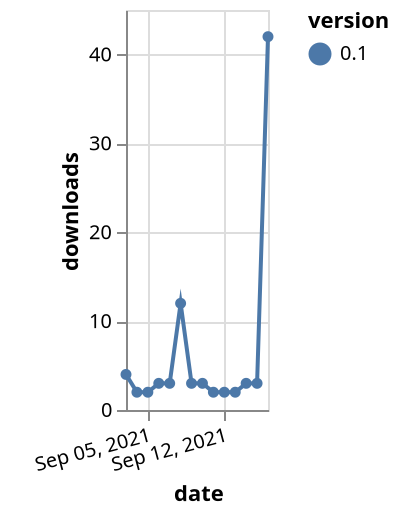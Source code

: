 {"$schema": "https://vega.github.io/schema/vega-lite/v5.json", "description": "A simple bar chart with embedded data.", "data": {"values": [{"date": "2021-09-03", "total": 246, "delta": 4, "version": "0.1"}, {"date": "2021-09-04", "total": 248, "delta": 2, "version": "0.1"}, {"date": "2021-09-05", "total": 250, "delta": 2, "version": "0.1"}, {"date": "2021-09-06", "total": 253, "delta": 3, "version": "0.1"}, {"date": "2021-09-07", "total": 256, "delta": 3, "version": "0.1"}, {"date": "2021-09-08", "total": 268, "delta": 12, "version": "0.1"}, {"date": "2021-09-09", "total": 271, "delta": 3, "version": "0.1"}, {"date": "2021-09-10", "total": 274, "delta": 3, "version": "0.1"}, {"date": "2021-09-11", "total": 276, "delta": 2, "version": "0.1"}, {"date": "2021-09-12", "total": 278, "delta": 2, "version": "0.1"}, {"date": "2021-09-13", "total": 280, "delta": 2, "version": "0.1"}, {"date": "2021-09-14", "total": 283, "delta": 3, "version": "0.1"}, {"date": "2021-09-15", "total": 286, "delta": 3, "version": "0.1"}, {"date": "2021-09-16", "total": 328, "delta": 42, "version": "0.1"}]}, "width": "container", "mark": {"type": "line", "point": {"filled": true}}, "encoding": {"x": {"field": "date", "type": "temporal", "timeUnit": "yearmonthdate", "title": "date", "axis": {"labelAngle": -15}}, "y": {"field": "delta", "type": "quantitative", "title": "downloads"}, "color": {"field": "version", "type": "nominal"}, "tooltip": {"field": "delta"}}}